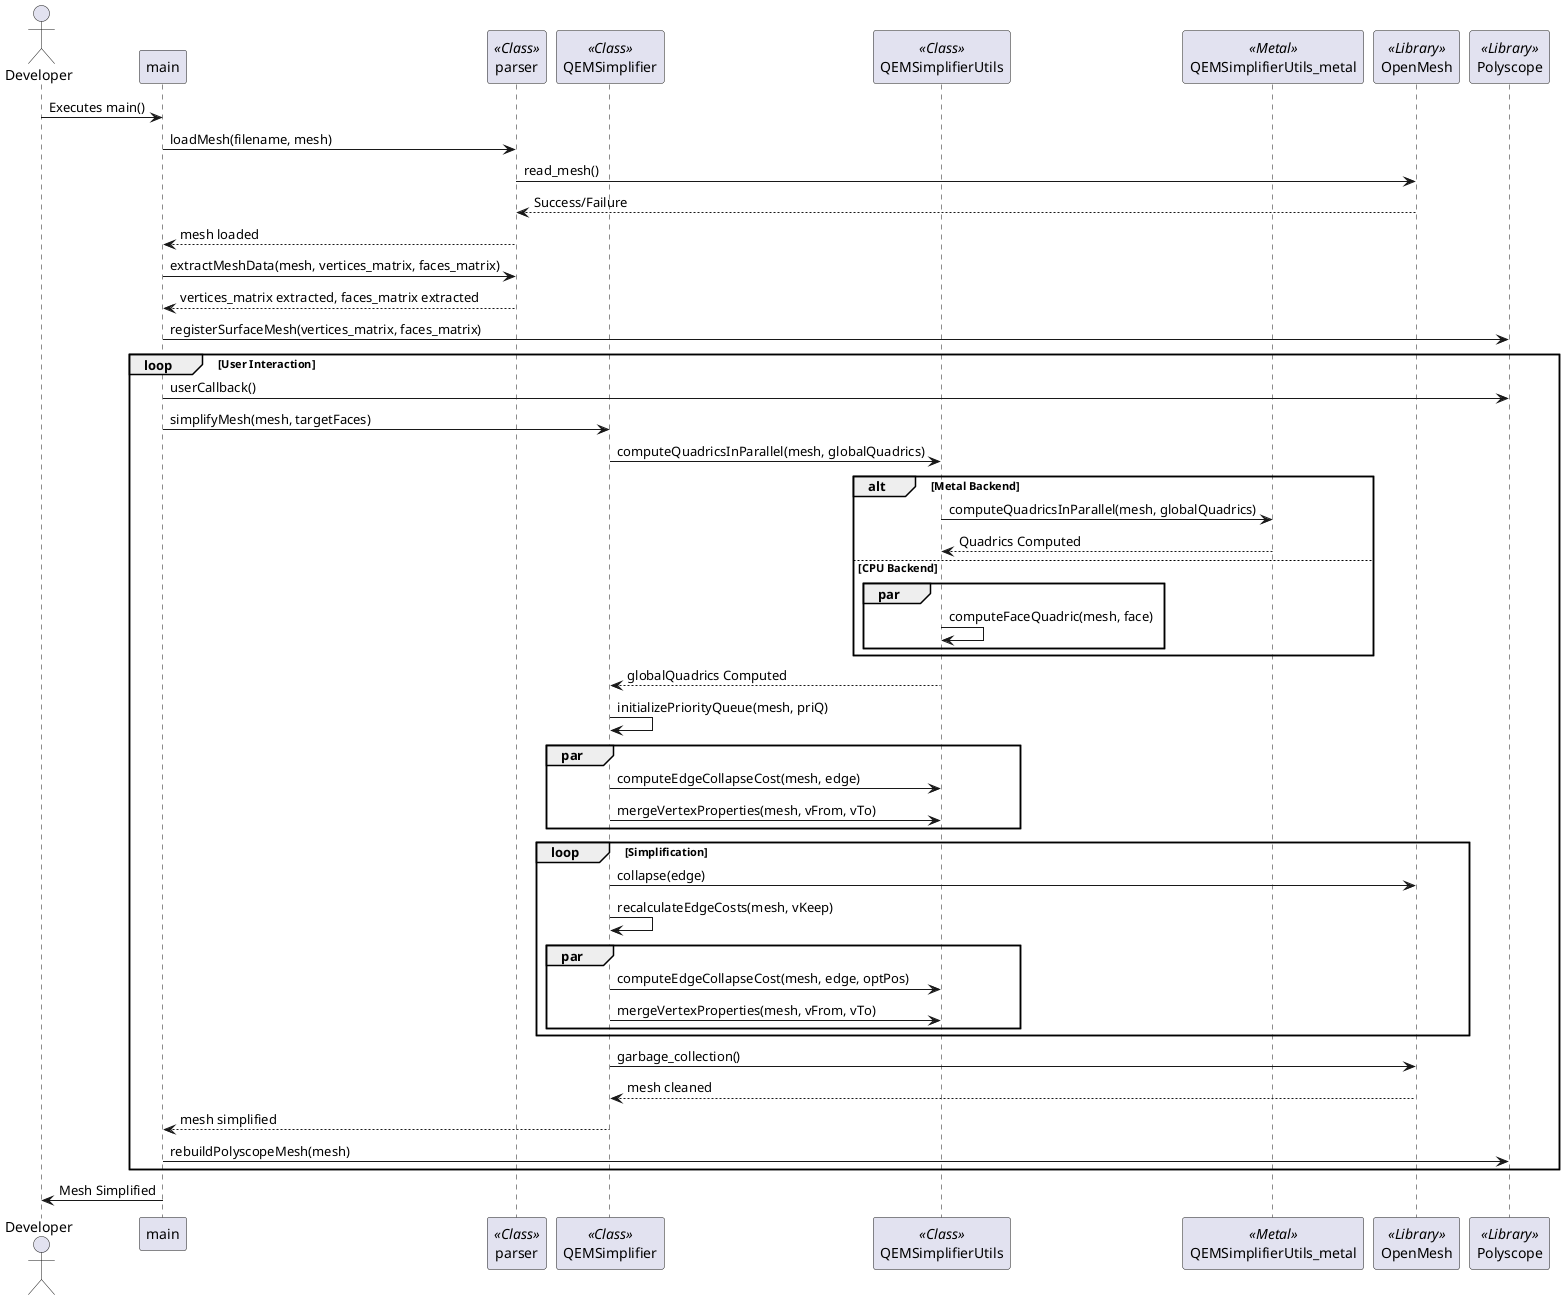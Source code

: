@startuml
actor Developer

participant Main as "main"
participant Parser as "parser" <<Class>>
participant QEMSimplifier as "QEMSimplifier" <<Class>>
participant Utils as "QEMSimplifierUtils" <<Class>>
participant GPU as "QEMSimplifierUtils_metal" <<Metal>>
participant OpenMesh as "OpenMesh" <<Library>>
participant Polyscope as "Polyscope" <<Library>>

Developer -> Main: Executes main()
Main -> Parser: loadMesh(filename, mesh)
Parser -> OpenMesh: read_mesh()
Parser <-- OpenMesh: Success/Failure
Main <-- Parser: mesh loaded
Main -> Parser: extractMeshData(mesh, vertices_matrix, faces_matrix)
Main <-- Parser: vertices_matrix extracted, faces_matrix extracted
Main -> Polyscope: registerSurfaceMesh(vertices_matrix, faces_matrix)
loop User Interaction
    Main -> Polyscope: userCallback()
    ' Main -> Main: openFileExplorer(mesh, filename)
    Main -> QEMSimplifier: simplifyMesh(mesh, targetFaces)
    ' QEMSimplifier -> QEMSimplifier: computeQuadrics(mesh)
    QEMSimplifier -> Utils: computeQuadricsInParallel(mesh, globalQuadrics)
    alt Metal Backend
        Utils -> GPU: computeQuadricsInParallel(mesh, globalQuadrics)
        GPU --> Utils: Quadrics Computed
    else CPU Backend
        par
            Utils -> Utils: computeFaceQuadric(mesh, face)
        end
    end
    Utils --> QEMSimplifier: globalQuadrics Computed
    QEMSimplifier -> QEMSimplifier: initializePriorityQueue(mesh, priQ)
    par
        QEMSimplifier -> Utils: computeEdgeCollapseCost(mesh, edge)
        QEMSimplifier -> Utils: mergeVertexProperties(mesh, vFrom, vTo)
    end
    loop Simplification
        QEMSimplifier -> OpenMesh: collapse(edge)
        QEMSimplifier -> QEMSimplifier: recalculateEdgeCosts(mesh, vKeep)
        par
            QEMSimplifier -> Utils: computeEdgeCollapseCost(mesh, edge, optPos)
            QEMSimplifier -> Utils: mergeVertexProperties(mesh, vFrom, vTo)
        end
    end
    QEMSimplifier -> OpenMesh: garbage_collection()
    QEMSimplifier <-- OpenMesh: mesh cleaned
    Main <-- QEMSimplifier: mesh simplified
    Main -> Polyscope: rebuildPolyscopeMesh(mesh)
end
Developer <- Main: Mesh Simplified
@enduml
